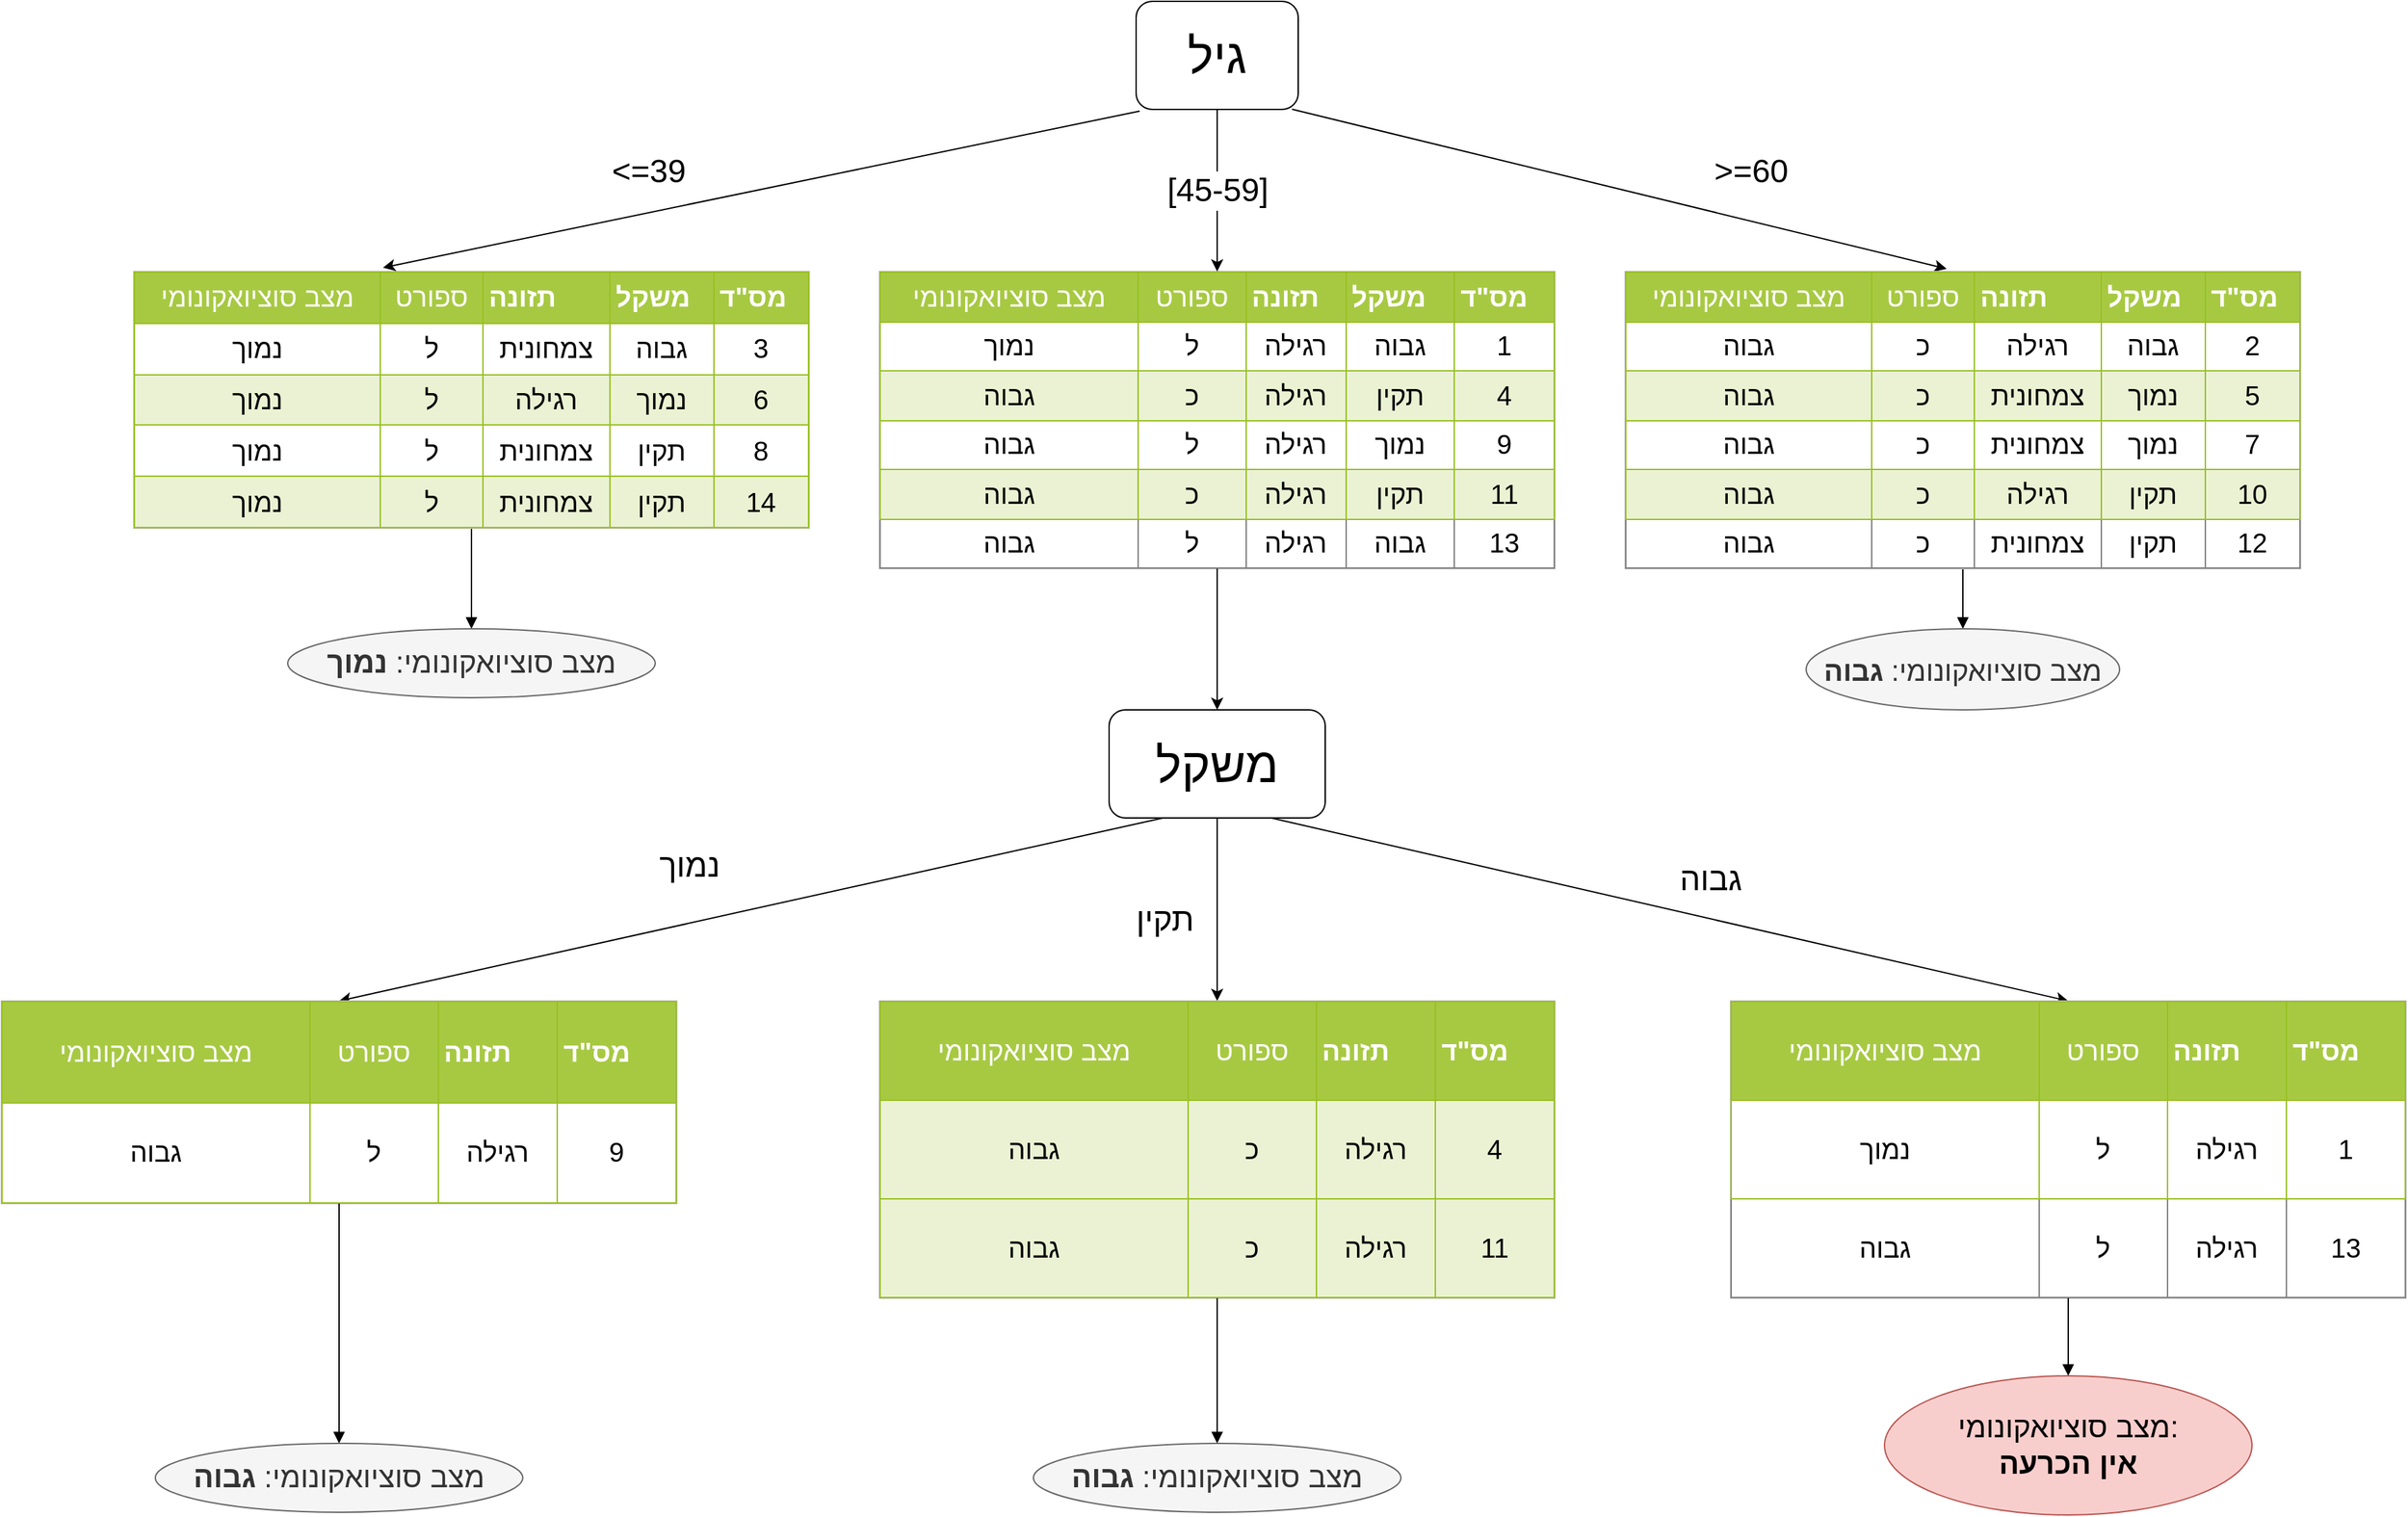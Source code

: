 <mxfile version="10.6.0" type="device"><diagram id="D03XlrAJMSTmHfJp3gH_" name="Page-1"><mxGraphModel dx="2712" dy="965" grid="1" gridSize="10" guides="1" tooltips="1" connect="1" arrows="1" fold="1" page="1" pageScale="1" pageWidth="827" pageHeight="1169" math="0" shadow="0"><root><mxCell id="0"/><mxCell id="1" parent="0"/><mxCell id="60ocWj94BuR8xVjYnpqE-7" value="&lt;table border=&quot;1&quot; width=&quot;100%&quot; cellpadding=&quot;4&quot; style=&quot;text-align: center ; width: 100% ; height: 100% ; border-collapse: collapse ; font-size: 20px&quot;&gt;&lt;tbody&gt;&lt;tr style=&quot;background-color: #a7c942 ; color: #ffffff ; border: 1px solid #98bf21&quot;&gt;&lt;td&gt;&lt;font style=&quot;font-size: 20px&quot;&gt;מצב סוציואקונומי&lt;/font&gt;&lt;/td&gt;&lt;td&gt;&lt;font style=&quot;font-size: 20px&quot;&gt;ספורט&lt;/font&gt;&lt;/td&gt;&lt;th align=&quot;left&quot;&gt;&lt;font style=&quot;font-size: 20px&quot;&gt;תזונה&lt;/font&gt;&lt;/th&gt;&lt;th align=&quot;left&quot;&gt;&lt;font style=&quot;font-size: 20px&quot;&gt;משקל&lt;/font&gt;&lt;/th&gt;&lt;th align=&quot;left&quot;&gt;&lt;font style=&quot;font-size: 20px&quot;&gt;מס&quot;ד&lt;/font&gt;&lt;/th&gt;&lt;/tr&gt;&lt;tr style=&quot;border: 1px solid #98bf21&quot;&gt;&lt;td&gt;&lt;font style=&quot;font-size: 20px&quot;&gt;נמוך&lt;/font&gt;&lt;/td&gt;&lt;td&gt;&lt;font style=&quot;font-size: 20px&quot;&gt;ל&lt;/font&gt;&lt;/td&gt;&lt;td&gt;&lt;font style=&quot;font-size: 20px&quot;&gt;רגילה&lt;/font&gt;&lt;/td&gt;&lt;td&gt;&lt;font style=&quot;font-size: 20px&quot;&gt;גבוה&lt;/font&gt;&lt;/td&gt;&lt;td&gt;&lt;font style=&quot;font-size: 20px&quot;&gt;1&lt;/font&gt;&lt;/td&gt;&lt;/tr&gt;&lt;tr style=&quot;background-color: #eaf2d3 ; border: 1px solid #98bf21&quot;&gt;&lt;td&gt;&lt;font style=&quot;font-size: 20px&quot;&gt;גבוה&lt;/font&gt;&lt;/td&gt;&lt;td&gt;&lt;font style=&quot;font-size: 20px&quot;&gt;כ&lt;br&gt;&lt;/font&gt;&lt;/td&gt;&lt;td&gt;&lt;font style=&quot;font-size: 20px&quot;&gt;רגילה&lt;br&gt;&lt;/font&gt;&lt;/td&gt;&lt;td&gt;&lt;font style=&quot;font-size: 20px&quot;&gt;תקין&lt;/font&gt;&lt;/td&gt;&lt;td&gt;&lt;font style=&quot;font-size: 20px&quot;&gt;4&lt;/font&gt;&lt;/td&gt;&lt;/tr&gt;&lt;tr style=&quot;border: 1px solid #98bf21&quot;&gt;&lt;td&gt;&lt;font style=&quot;font-size: 20px&quot;&gt;גבוה&lt;br&gt;&lt;/font&gt;&lt;/td&gt;&lt;td&gt;&lt;font style=&quot;font-size: 20px&quot;&gt;ל&lt;br&gt;&lt;/font&gt;&lt;/td&gt;&lt;td&gt;&lt;font style=&quot;font-size: 20px&quot;&gt;רגילה&lt;br&gt;&lt;/font&gt;&lt;/td&gt;&lt;td&gt;&lt;font style=&quot;font-size: 20px&quot;&gt;נמוך&lt;/font&gt;&lt;/td&gt;&lt;td&gt;&lt;font style=&quot;font-size: 20px&quot;&gt;9&lt;/font&gt;&lt;/td&gt;&lt;/tr&gt;&lt;tr style=&quot;background-color: #eaf2d3 ; border: 1px solid #98bf21&quot;&gt;&lt;td&gt;&lt;font style=&quot;font-size: 20px&quot;&gt;גבוה&lt;br&gt;&lt;/font&gt;&lt;/td&gt;&lt;td&gt;&lt;font style=&quot;font-size: 20px&quot;&gt;כ&lt;br&gt;&lt;/font&gt;&lt;/td&gt;&lt;td&gt;&lt;font style=&quot;font-size: 20px&quot;&gt;רגילה&lt;/font&gt;&lt;/td&gt;&lt;td&gt;&lt;font style=&quot;font-size: 20px&quot;&gt;תקין&lt;/font&gt;&lt;/td&gt;&lt;td&gt;&lt;font style=&quot;font-size: 20px&quot;&gt;11&lt;/font&gt;&lt;/td&gt;&lt;/tr&gt;&lt;tr&gt;&lt;td&gt;&lt;font style=&quot;font-size: 20px&quot;&gt;גבוה&lt;br&gt;&lt;/font&gt;&lt;/td&gt;&lt;td&gt;&lt;font style=&quot;font-size: 20px&quot;&gt;ל&lt;br&gt;&lt;/font&gt;&lt;/td&gt;&lt;td&gt;&lt;font style=&quot;font-size: 20px&quot;&gt;רגילה&lt;br&gt;&lt;/font&gt;&lt;/td&gt;&lt;td&gt;&lt;font style=&quot;font-size: 20px&quot;&gt;גבוה&lt;/font&gt;&lt;/td&gt;&lt;td&gt;&lt;font style=&quot;font-size: 20px&quot;&gt;13&lt;br&gt;&lt;/font&gt;&lt;/td&gt;&lt;/tr&gt;&lt;/tbody&gt;&lt;/table&gt;" style="text;html=1;strokeColor=#c0c0c0;fillColor=#ffffff;overflow=fill;rounded=0;" vertex="1" parent="1"><mxGeometry x="210" y="300" width="500" height="220" as="geometry"/></mxCell><mxCell id="60ocWj94BuR8xVjYnpqE-12" value="&lt;font style=&quot;font-size: 24px&quot;&gt;[45-59]&lt;/font&gt;" style="edgeStyle=orthogonalEdgeStyle;rounded=0;orthogonalLoop=1;jettySize=auto;html=1;exitX=0.5;exitY=1;exitDx=0;exitDy=0;entryX=0.5;entryY=0;entryDx=0;entryDy=0;" edge="1" parent="1" source="60ocWj94BuR8xVjYnpqE-10" target="60ocWj94BuR8xVjYnpqE-7"><mxGeometry relative="1" as="geometry"><mxPoint x="460" y="240" as="targetPoint"/></mxGeometry></mxCell><mxCell id="60ocWj94BuR8xVjYnpqE-10" value="&lt;font style=&quot;font-size: 36px&quot;&gt;גיל&lt;/font&gt;" style="rounded=1;whiteSpace=wrap;html=1;" vertex="1" parent="1"><mxGeometry x="400" y="100" width="120" height="80" as="geometry"/></mxCell><mxCell id="60ocWj94BuR8xVjYnpqE-18" value="" style="endArrow=classic;html=1;exitX=0.962;exitY=0.999;exitDx=0;exitDy=0;exitPerimeter=0;" edge="1" parent="1" source="60ocWj94BuR8xVjYnpqE-10"><mxGeometry width="50" height="50" relative="1" as="geometry"><mxPoint x="600" y="220" as="sourcePoint"/><mxPoint x="1000" y="298" as="targetPoint"/></mxGeometry></mxCell><mxCell id="60ocWj94BuR8xVjYnpqE-37" style="edgeStyle=orthogonalEdgeStyle;rounded=0;orthogonalLoop=1;jettySize=auto;html=1;entryX=0.5;entryY=0;entryDx=0;entryDy=0;endArrow=block;endFill=1;" edge="1" parent="1" source="60ocWj94BuR8xVjYnpqE-19" target="60ocWj94BuR8xVjYnpqE-36"><mxGeometry relative="1" as="geometry"/></mxCell><mxCell id="60ocWj94BuR8xVjYnpqE-19" value="&lt;table border=&quot;1&quot; width=&quot;100%&quot; cellpadding=&quot;4&quot; style=&quot;text-align: center ; width: 100% ; height: 100% ; border-collapse: collapse ; font-size: 20px&quot;&gt;&lt;tbody&gt;&lt;tr style=&quot;background-color: #a7c942 ; color: #ffffff ; border: 1px solid #98bf21&quot;&gt;&lt;td&gt;&lt;font style=&quot;font-size: 20px&quot;&gt;מצב סוציואקונומי&lt;/font&gt;&lt;/td&gt;&lt;td&gt;&lt;font style=&quot;font-size: 20px&quot;&gt;ספורט&lt;/font&gt;&lt;/td&gt;&lt;th align=&quot;left&quot;&gt;&lt;font style=&quot;font-size: 20px&quot;&gt;תזונה&lt;/font&gt;&lt;/th&gt;&lt;th align=&quot;left&quot;&gt;&lt;font style=&quot;font-size: 20px&quot;&gt;משקל&lt;/font&gt;&lt;/th&gt;&lt;th align=&quot;left&quot;&gt;&lt;font style=&quot;font-size: 20px&quot;&gt;מס&quot;ד&lt;/font&gt;&lt;/th&gt;&lt;/tr&gt;&lt;tr style=&quot;border: 1px solid #98bf21&quot;&gt;&lt;td&gt;&lt;font style=&quot;font-size: 20px&quot;&gt;גבוה&lt;br&gt;&lt;/font&gt;&lt;/td&gt;&lt;td&gt;&lt;font style=&quot;font-size: 20px&quot;&gt;כ&lt;/font&gt;&lt;/td&gt;&lt;td&gt;&lt;font style=&quot;font-size: 20px&quot;&gt;רגילה&lt;/font&gt;&lt;/td&gt;&lt;td&gt;&lt;font style=&quot;font-size: 20px&quot;&gt;גבוה&lt;/font&gt;&lt;/td&gt;&lt;td&gt;&lt;font style=&quot;font-size: 20px&quot;&gt;2&lt;/font&gt;&lt;/td&gt;&lt;/tr&gt;&lt;tr style=&quot;background-color: #eaf2d3 ; border: 1px solid #98bf21&quot;&gt;&lt;td&gt;&lt;font style=&quot;font-size: 20px&quot;&gt;גבוה&lt;/font&gt;&lt;/td&gt;&lt;td&gt;&lt;font style=&quot;font-size: 20px&quot;&gt;כ&lt;br&gt;&lt;/font&gt;&lt;/td&gt;&lt;td&gt;&lt;font style=&quot;font-size: 20px&quot;&gt;צמחונית&lt;br&gt;&lt;/font&gt;&lt;/td&gt;&lt;td&gt;&lt;font style=&quot;font-size: 20px&quot;&gt;נמוך&lt;/font&gt;&lt;/td&gt;&lt;td&gt;&lt;font style=&quot;font-size: 20px&quot;&gt;5&lt;/font&gt;&lt;/td&gt;&lt;/tr&gt;&lt;tr style=&quot;border: 1px solid #98bf21&quot;&gt;&lt;td&gt;&lt;font style=&quot;font-size: 20px&quot;&gt;גבוה&lt;br&gt;&lt;/font&gt;&lt;/td&gt;&lt;td&gt;&lt;font style=&quot;font-size: 20px&quot;&gt;כ&lt;br&gt;&lt;/font&gt;&lt;/td&gt;&lt;td&gt;&lt;font style=&quot;font-size: 20px&quot;&gt;צמחונית&lt;br&gt;&lt;/font&gt;&lt;/td&gt;&lt;td&gt;&lt;font style=&quot;font-size: 20px&quot;&gt;נמוך&lt;/font&gt;&lt;/td&gt;&lt;td&gt;&lt;font style=&quot;font-size: 20px&quot;&gt;7&lt;/font&gt;&lt;/td&gt;&lt;/tr&gt;&lt;tr style=&quot;background-color: #eaf2d3 ; border: 1px solid #98bf21&quot;&gt;&lt;td&gt;&lt;font style=&quot;font-size: 20px&quot;&gt;גבוה&lt;br&gt;&lt;/font&gt;&lt;/td&gt;&lt;td&gt;&lt;font style=&quot;font-size: 20px&quot;&gt;כ&lt;br&gt;&lt;/font&gt;&lt;/td&gt;&lt;td&gt;&lt;font style=&quot;font-size: 20px&quot;&gt;רגילה&lt;/font&gt;&lt;/td&gt;&lt;td&gt;&lt;font style=&quot;font-size: 20px&quot;&gt;תקין&lt;/font&gt;&lt;/td&gt;&lt;td&gt;&lt;font style=&quot;font-size: 20px&quot;&gt;10&lt;/font&gt;&lt;/td&gt;&lt;/tr&gt;&lt;tr&gt;&lt;td&gt;&lt;font style=&quot;font-size: 20px&quot;&gt;גבוה&lt;br&gt;&lt;/font&gt;&lt;/td&gt;&lt;td&gt;&lt;font style=&quot;font-size: 20px&quot;&gt;כ&lt;br&gt;&lt;/font&gt;&lt;/td&gt;&lt;td&gt;&lt;font style=&quot;font-size: 20px&quot;&gt;צמחונית&lt;br&gt;&lt;/font&gt;&lt;/td&gt;&lt;td&gt;&lt;font style=&quot;font-size: 20px&quot;&gt;תקין&lt;br&gt;&lt;/font&gt;&lt;/td&gt;&lt;td&gt;&lt;font style=&quot;font-size: 20px&quot;&gt;12&lt;br&gt;&lt;/font&gt;&lt;/td&gt;&lt;/tr&gt;&lt;/tbody&gt;&lt;/table&gt;" style="text;html=1;strokeColor=#c0c0c0;fillColor=#ffffff;overflow=fill;rounded=0;" vertex="1" parent="1"><mxGeometry x="762" y="300" width="500" height="220" as="geometry"/></mxCell><mxCell id="60ocWj94BuR8xVjYnpqE-20" value="&lt;span style=&quot;font-size: 24px&quot;&gt;&amp;gt;=60&lt;/span&gt;" style="text;html=1;" vertex="1" parent="1"><mxGeometry x="826" y="205" width="60" height="30" as="geometry"/></mxCell><mxCell id="60ocWj94BuR8xVjYnpqE-39" style="edgeStyle=orthogonalEdgeStyle;rounded=0;orthogonalLoop=1;jettySize=auto;html=1;exitX=0.5;exitY=1;exitDx=0;exitDy=0;entryX=0.5;entryY=0;entryDx=0;entryDy=0;endArrow=block;endFill=1;" edge="1" parent="1" source="60ocWj94BuR8xVjYnpqE-22" target="60ocWj94BuR8xVjYnpqE-40"><mxGeometry relative="1" as="geometry"><mxPoint x="-92.571" y="560.429" as="targetPoint"/></mxGeometry></mxCell><mxCell id="60ocWj94BuR8xVjYnpqE-22" value="&lt;table border=&quot;1&quot; width=&quot;100%&quot; cellpadding=&quot;4&quot; style=&quot;text-align: center ; width: 100% ; height: 100% ; border-collapse: collapse ; font-size: 20px&quot;&gt;&lt;tbody&gt;&lt;tr style=&quot;background-color: #a7c942 ; color: #ffffff ; border: 1px solid #98bf21&quot;&gt;&lt;td&gt;&lt;font style=&quot;font-size: 20px&quot;&gt;מצב סוציואקונומי&lt;/font&gt;&lt;/td&gt;&lt;td&gt;&lt;font style=&quot;font-size: 20px&quot;&gt;ספורט&lt;/font&gt;&lt;/td&gt;&lt;th align=&quot;left&quot;&gt;&lt;font style=&quot;font-size: 20px&quot;&gt;תזונה&lt;/font&gt;&lt;/th&gt;&lt;th align=&quot;left&quot;&gt;&lt;font style=&quot;font-size: 20px&quot;&gt;משקל&lt;/font&gt;&lt;/th&gt;&lt;th align=&quot;left&quot;&gt;&lt;font style=&quot;font-size: 20px&quot;&gt;מס&quot;ד&lt;/font&gt;&lt;/th&gt;&lt;/tr&gt;&lt;tr style=&quot;border: 1px solid #98bf21&quot;&gt;&lt;td&gt;&lt;font style=&quot;font-size: 20px&quot;&gt;נמוך&lt;/font&gt;&lt;/td&gt;&lt;td&gt;&lt;font style=&quot;font-size: 20px&quot;&gt;ל&lt;/font&gt;&lt;/td&gt;&lt;td&gt;&lt;font style=&quot;font-size: 20px&quot;&gt;צמחונית&lt;/font&gt;&lt;/td&gt;&lt;td&gt;&lt;font style=&quot;font-size: 20px&quot;&gt;גבוה&lt;/font&gt;&lt;/td&gt;&lt;td&gt;&lt;font style=&quot;font-size: 20px&quot;&gt;3&lt;/font&gt;&lt;/td&gt;&lt;/tr&gt;&lt;tr style=&quot;background-color: #eaf2d3 ; border: 1px solid #98bf21&quot;&gt;&lt;td&gt;&lt;font style=&quot;font-size: 20px&quot;&gt;נמוך&lt;br&gt;&lt;/font&gt;&lt;/td&gt;&lt;td&gt;&lt;font style=&quot;font-size: 20px&quot;&gt;ל&lt;br&gt;&lt;/font&gt;&lt;/td&gt;&lt;td&gt;&lt;font style=&quot;font-size: 20px&quot;&gt;רגילה&lt;br&gt;&lt;/font&gt;&lt;/td&gt;&lt;td&gt;&lt;font style=&quot;font-size: 20px&quot;&gt;נמוך&lt;/font&gt;&lt;/td&gt;&lt;td&gt;&lt;font style=&quot;font-size: 20px&quot;&gt;6&lt;/font&gt;&lt;/td&gt;&lt;/tr&gt;&lt;tr style=&quot;border: 1px solid #98bf21&quot;&gt;&lt;td&gt;&lt;font style=&quot;font-size: 20px&quot;&gt;נמוך&lt;br&gt;&lt;/font&gt;&lt;/td&gt;&lt;td&gt;&lt;font style=&quot;font-size: 20px&quot;&gt;ל&lt;br&gt;&lt;/font&gt;&lt;/td&gt;&lt;td&gt;&lt;font style=&quot;font-size: 20px&quot;&gt;צמחונית&lt;br&gt;&lt;/font&gt;&lt;/td&gt;&lt;td&gt;&lt;font style=&quot;font-size: 20px&quot;&gt;תקין&lt;br&gt;&lt;/font&gt;&lt;/td&gt;&lt;td&gt;&lt;font style=&quot;font-size: 20px&quot;&gt;8&lt;/font&gt;&lt;/td&gt;&lt;/tr&gt;&lt;tr style=&quot;background-color: #eaf2d3 ; border: 1px solid #98bf21&quot;&gt;&lt;td&gt;&lt;font style=&quot;font-size: 20px&quot;&gt;נמוך&lt;br&gt;&lt;/font&gt;&lt;/td&gt;&lt;td&gt;&lt;font style=&quot;font-size: 20px&quot;&gt;ל&lt;br&gt;&lt;/font&gt;&lt;/td&gt;&lt;td&gt;&lt;font style=&quot;font-size: 20px&quot;&gt;צמחונית&lt;br&gt;&lt;/font&gt;&lt;/td&gt;&lt;td&gt;&lt;font style=&quot;font-size: 20px&quot;&gt;תקין&lt;/font&gt;&lt;/td&gt;&lt;td&gt;&lt;font style=&quot;font-size: 20px&quot;&gt;14&lt;/font&gt;&lt;/td&gt;&lt;/tr&gt;&lt;/tbody&gt;&lt;/table&gt;" style="text;html=1;strokeColor=#c0c0c0;fillColor=#ffffff;overflow=fill;rounded=0;" vertex="1" parent="1"><mxGeometry x="-342" y="300" width="500" height="190" as="geometry"/></mxCell><mxCell id="60ocWj94BuR8xVjYnpqE-23" value="" style="endArrow=classic;html=1;exitX=0.022;exitY=1.015;exitDx=0;exitDy=0;exitPerimeter=0;entryX=0.369;entryY=-0.015;entryDx=0;entryDy=0;entryPerimeter=0;" edge="1" parent="1" source="60ocWj94BuR8xVjYnpqE-10" target="60ocWj94BuR8xVjYnpqE-22"><mxGeometry width="50" height="50" relative="1" as="geometry"><mxPoint x="-130" y="99.929" as="sourcePoint"/><mxPoint x="354" y="237.5" as="targetPoint"/></mxGeometry></mxCell><mxCell id="60ocWj94BuR8xVjYnpqE-24" value="&lt;span style=&quot;font-size: 24px&quot;&gt;&amp;lt;=39&lt;/span&gt;" style="text;html=1;" vertex="1" parent="1"><mxGeometry x="10" y="205" width="60" height="30" as="geometry"/></mxCell><mxCell id="60ocWj94BuR8xVjYnpqE-36" value="&lt;font style=&quot;font-size: 21px&quot;&gt;מצב סוציואקונומי: &lt;b&gt;גבוה&lt;/b&gt;&lt;/font&gt;" style="ellipse;whiteSpace=wrap;html=1;fillColor=#f5f5f5;strokeColor=#666666;fontColor=#333333;" vertex="1" parent="1"><mxGeometry x="896" y="564.5" width="232" height="60" as="geometry"/></mxCell><mxCell id="60ocWj94BuR8xVjYnpqE-40" value="&lt;font style=&quot;font-size: 22px&quot;&gt;מצב סוציואקונומי: &lt;b&gt;נמוך&lt;/b&gt;&lt;/font&gt;" style="ellipse;whiteSpace=wrap;html=1;fillColor=#f5f5f5;strokeColor=#666666;fontColor=#333333;" vertex="1" parent="1"><mxGeometry x="-228" y="564.5" width="272" height="51" as="geometry"/></mxCell><mxCell id="60ocWj94BuR8xVjYnpqE-43" value="" style="endArrow=classic;html=1;exitX=0.75;exitY=1;exitDx=0;exitDy=0;entryX=0.5;entryY=0;entryDx=0;entryDy=0;endFill=1;" edge="1" parent="1" source="60ocWj94BuR8xVjYnpqE-64" target="60ocWj94BuR8xVjYnpqE-45"><mxGeometry width="50" height="50" relative="1" as="geometry"><mxPoint x="371" y="640" as="sourcePoint"/><mxPoint x="850" y="770" as="targetPoint"/></mxGeometry></mxCell><mxCell id="60ocWj94BuR8xVjYnpqE-44" value="&lt;font style=&quot;font-size: 24px&quot;&gt;גבוה&lt;/font&gt;" style="text;html=1;resizable=0;points=[];align=center;verticalAlign=middle;labelBackgroundColor=#ffffff;" vertex="1" connectable="0" parent="60ocWj94BuR8xVjYnpqE-43"><mxGeometry x="0.41" y="-6" relative="1" as="geometry"><mxPoint x="-90.5" y="-56" as="offset"/></mxGeometry></mxCell><mxCell id="60ocWj94BuR8xVjYnpqE-45" value="&lt;table border=&quot;1&quot; width=&quot;100%&quot; cellpadding=&quot;4&quot; style=&quot;text-align: center ; width: 100% ; height: 100% ; border-collapse: collapse ; font-size: 20px&quot;&gt;&lt;tbody&gt;&lt;tr style=&quot;background-color: #a7c942 ; color: #ffffff ; border: 1px solid #98bf21&quot;&gt;&lt;td&gt;&lt;font style=&quot;font-size: 20px&quot;&gt;מצב סוציואקונומי&lt;/font&gt;&lt;/td&gt;&lt;td&gt;&lt;font style=&quot;font-size: 20px&quot;&gt;ספורט&lt;/font&gt;&lt;/td&gt;&lt;th align=&quot;left&quot;&gt;&lt;font style=&quot;font-size: 20px&quot;&gt;תזונה&lt;/font&gt;&lt;/th&gt;&lt;th align=&quot;left&quot;&gt;&lt;font style=&quot;font-size: 20px&quot;&gt;מס&quot;ד&lt;/font&gt;&lt;/th&gt;&lt;/tr&gt;&lt;tr style=&quot;border: 1px solid #98bf21&quot;&gt;&lt;td&gt;&lt;font style=&quot;font-size: 20px&quot;&gt;נמוך&lt;/font&gt;&lt;/td&gt;&lt;td&gt;&lt;font style=&quot;font-size: 20px&quot;&gt;ל&lt;/font&gt;&lt;/td&gt;&lt;td&gt;&lt;font style=&quot;font-size: 20px&quot;&gt;רגילה&lt;/font&gt;&lt;/td&gt;&lt;td&gt;&lt;font style=&quot;font-size: 20px&quot;&gt;1&lt;/font&gt;&lt;/td&gt;&lt;/tr&gt;&lt;tr&gt;&lt;td&gt;&lt;font style=&quot;font-size: 20px&quot;&gt;גבוה&lt;br&gt;&lt;/font&gt;&lt;/td&gt;&lt;td&gt;&lt;font style=&quot;font-size: 20px&quot;&gt;ל&lt;br&gt;&lt;/font&gt;&lt;/td&gt;&lt;td&gt;&lt;font style=&quot;font-size: 20px&quot;&gt;רגילה&lt;br&gt;&lt;/font&gt;&lt;/td&gt;&lt;td&gt;&lt;font style=&quot;font-size: 20px&quot;&gt;13&lt;br&gt;&lt;/font&gt;&lt;/td&gt;&lt;/tr&gt;&lt;/tbody&gt;&lt;/table&gt;" style="text;html=1;strokeColor=#c0c0c0;fillColor=#ffffff;overflow=fill;rounded=0;" vertex="1" parent="1"><mxGeometry x="840" y="840" width="500" height="220" as="geometry"/></mxCell><mxCell id="60ocWj94BuR8xVjYnpqE-47" value="" style="endArrow=classic;html=1;exitX=0.5;exitY=1;exitDx=0;exitDy=0;endFill=1;" edge="1" parent="1" source="60ocWj94BuR8xVjYnpqE-64" target="60ocWj94BuR8xVjYnpqE-49"><mxGeometry width="50" height="50" relative="1" as="geometry"><mxPoint x="256" y="590" as="sourcePoint"/><mxPoint x="479" y="750" as="targetPoint"/></mxGeometry></mxCell><mxCell id="60ocWj94BuR8xVjYnpqE-48" value="&lt;font style=&quot;font-size: 24px&quot;&gt;תקין&lt;br&gt;&lt;/font&gt;" style="text;html=1;resizable=0;points=[];align=center;verticalAlign=middle;labelBackgroundColor=#ffffff;" vertex="1" connectable="0" parent="60ocWj94BuR8xVjYnpqE-47"><mxGeometry x="0.41" y="-6" relative="1" as="geometry"><mxPoint x="-33" y="-20" as="offset"/></mxGeometry></mxCell><mxCell id="60ocWj94BuR8xVjYnpqE-49" value="&lt;table border=&quot;1&quot; width=&quot;100%&quot; cellpadding=&quot;4&quot; style=&quot;text-align: center ; width: 100% ; height: 100% ; border-collapse: collapse ; font-size: 20px&quot;&gt;&lt;tbody&gt;&lt;tr style=&quot;background-color: #a7c942 ; color: #ffffff ; border: 1px solid #98bf21&quot;&gt;&lt;td&gt;&lt;font style=&quot;font-size: 20px&quot;&gt;מצב סוציואקונומי&lt;/font&gt;&lt;/td&gt;&lt;td&gt;&lt;font style=&quot;font-size: 20px&quot;&gt;ספורט&lt;/font&gt;&lt;/td&gt;&lt;th align=&quot;left&quot;&gt;&lt;font style=&quot;font-size: 20px&quot;&gt;תזונה&lt;/font&gt;&lt;/th&gt;&lt;th align=&quot;left&quot;&gt;&lt;font style=&quot;font-size: 20px&quot;&gt;מס&quot;ד&lt;/font&gt;&lt;/th&gt;&lt;/tr&gt;&lt;tr style=&quot;background-color: #eaf2d3 ; border: 1px solid #98bf21&quot;&gt;&lt;td&gt;&lt;font style=&quot;font-size: 20px&quot;&gt;גבוה&lt;/font&gt;&lt;/td&gt;&lt;td&gt;&lt;font style=&quot;font-size: 20px&quot;&gt;כ&lt;br&gt;&lt;/font&gt;&lt;/td&gt;&lt;td&gt;&lt;font style=&quot;font-size: 20px&quot;&gt;רגילה&lt;br&gt;&lt;/font&gt;&lt;/td&gt;&lt;td&gt;&lt;font style=&quot;font-size: 20px&quot;&gt;4&lt;/font&gt;&lt;/td&gt;&lt;/tr&gt;&lt;tr style=&quot;background-color: #eaf2d3 ; border: 1px solid #98bf21&quot;&gt;&lt;td&gt;&lt;font style=&quot;font-size: 20px&quot;&gt;גבוה&lt;br&gt;&lt;/font&gt;&lt;/td&gt;&lt;td&gt;&lt;font style=&quot;font-size: 20px&quot;&gt;כ&lt;br&gt;&lt;/font&gt;&lt;/td&gt;&lt;td&gt;&lt;font style=&quot;font-size: 20px&quot;&gt;רגילה&lt;/font&gt;&lt;/td&gt;&lt;td&gt;&lt;font style=&quot;font-size: 20px&quot;&gt;11&lt;/font&gt;&lt;/td&gt;&lt;/tr&gt;&lt;/tbody&gt;&lt;/table&gt;" style="text;html=1;strokeColor=#c0c0c0;fillColor=#ffffff;overflow=fill;rounded=0;" vertex="1" parent="1"><mxGeometry x="210" y="840" width="500" height="220" as="geometry"/></mxCell><mxCell id="60ocWj94BuR8xVjYnpqE-50" value="" style="endArrow=classic;html=1;endFill=1;entryX=0.5;entryY=0;entryDx=0;entryDy=0;exitX=0.25;exitY=1;exitDx=0;exitDy=0;" edge="1" parent="1" source="60ocWj94BuR8xVjYnpqE-64" target="60ocWj94BuR8xVjYnpqE-52"><mxGeometry width="50" height="50" relative="1" as="geometry"><mxPoint x="-370" y="730" as="sourcePoint"/><mxPoint x="-60" y="730" as="targetPoint"/></mxGeometry></mxCell><mxCell id="60ocWj94BuR8xVjYnpqE-51" value="&lt;font style=&quot;font-size: 24px&quot;&gt;נמוך&lt;br&gt;&lt;/font&gt;" style="text;html=1;resizable=0;points=[];align=center;verticalAlign=middle;labelBackgroundColor=#ffffff;" vertex="1" connectable="0" parent="60ocWj94BuR8xVjYnpqE-50"><mxGeometry x="0.41" y="-6" relative="1" as="geometry"><mxPoint x="80.5" y="-54" as="offset"/></mxGeometry></mxCell><mxCell id="60ocWj94BuR8xVjYnpqE-52" value="&lt;table border=&quot;1&quot; width=&quot;100%&quot; cellpadding=&quot;4&quot; style=&quot;text-align: center ; width: 100% ; height: 100% ; border-collapse: collapse ; font-size: 20px&quot;&gt;&lt;tbody&gt;&lt;tr style=&quot;background-color: #a7c942 ; color: #ffffff ; border: 1px solid #98bf21&quot;&gt;&lt;td&gt;&lt;font style=&quot;font-size: 20px&quot;&gt;מצב סוציואקונומי&lt;/font&gt;&lt;/td&gt;&lt;td&gt;&lt;font style=&quot;font-size: 20px&quot;&gt;ספורט&lt;/font&gt;&lt;/td&gt;&lt;th align=&quot;left&quot;&gt;&lt;font style=&quot;font-size: 20px&quot;&gt;תזונה&lt;/font&gt;&lt;/th&gt;&lt;th align=&quot;left&quot;&gt;&lt;font style=&quot;font-size: 20px&quot;&gt;מס&quot;ד&lt;/font&gt;&lt;/th&gt;&lt;/tr&gt;&lt;tr style=&quot;border: 1px solid #98bf21&quot;&gt;&lt;td&gt;&lt;font style=&quot;font-size: 20px&quot;&gt;גבוה&lt;br&gt;&lt;/font&gt;&lt;/td&gt;&lt;td&gt;&lt;font style=&quot;font-size: 20px&quot;&gt;ל&lt;br&gt;&lt;/font&gt;&lt;/td&gt;&lt;td&gt;&lt;font style=&quot;font-size: 20px&quot;&gt;רגילה&lt;br&gt;&lt;/font&gt;&lt;/td&gt;&lt;td&gt;&lt;font style=&quot;font-size: 20px&quot;&gt;9&lt;/font&gt;&lt;/td&gt;&lt;/tr&gt;&lt;/tbody&gt;&lt;/table&gt;" style="text;html=1;strokeColor=#c0c0c0;fillColor=#ffffff;overflow=fill;rounded=0;" vertex="1" parent="1"><mxGeometry x="-440" y="840" width="500" height="150" as="geometry"/></mxCell><mxCell id="60ocWj94BuR8xVjYnpqE-53" style="edgeStyle=orthogonalEdgeStyle;rounded=0;orthogonalLoop=1;jettySize=auto;html=1;entryX=0.5;entryY=0;entryDx=0;entryDy=0;endArrow=block;endFill=1;" edge="1" parent="1" target="60ocWj94BuR8xVjYnpqE-54" source="60ocWj94BuR8xVjYnpqE-52"><mxGeometry relative="1" as="geometry"><mxPoint x="-174" y="997" as="sourcePoint"/><mxPoint x="-174.571" y="1067.429" as="targetPoint"/></mxGeometry></mxCell><mxCell id="60ocWj94BuR8xVjYnpqE-54" value="&lt;font style=&quot;font-size: 22px&quot;&gt;מצב סוציואקונומי: &lt;b&gt;גבוה&lt;/b&gt;&lt;/font&gt;" style="ellipse;whiteSpace=wrap;html=1;fillColor=#f5f5f5;strokeColor=#666666;fontColor=#333333;" vertex="1" parent="1"><mxGeometry x="-326" y="1167.5" width="272" height="51" as="geometry"/></mxCell><mxCell id="60ocWj94BuR8xVjYnpqE-56" style="edgeStyle=orthogonalEdgeStyle;rounded=0;orthogonalLoop=1;jettySize=auto;html=1;exitX=0.5;exitY=1;exitDx=0;exitDy=0;entryX=0.5;entryY=0;entryDx=0;entryDy=0;endArrow=block;endFill=1;" edge="1" parent="1" target="60ocWj94BuR8xVjYnpqE-57" source="60ocWj94BuR8xVjYnpqE-49"><mxGeometry relative="1" as="geometry"><mxPoint x="496" y="1097" as="sourcePoint"/><mxPoint x="495.429" y="1167.429" as="targetPoint"/></mxGeometry></mxCell><mxCell id="60ocWj94BuR8xVjYnpqE-57" value="&lt;font style=&quot;font-size: 22px&quot;&gt;מצב סוציואקונומי: &lt;b&gt;גבוה&lt;/b&gt;&lt;/font&gt;" style="ellipse;whiteSpace=wrap;html=1;fillColor=#f5f5f5;strokeColor=#666666;fontColor=#333333;" vertex="1" parent="1"><mxGeometry x="324" y="1167.5" width="272" height="51" as="geometry"/></mxCell><mxCell id="60ocWj94BuR8xVjYnpqE-62" style="edgeStyle=orthogonalEdgeStyle;rounded=0;orthogonalLoop=1;jettySize=auto;html=1;entryX=0.5;entryY=0;entryDx=0;entryDy=0;endArrow=block;endFill=1;" edge="1" parent="1" target="60ocWj94BuR8xVjYnpqE-63" source="60ocWj94BuR8xVjYnpqE-45"><mxGeometry relative="1" as="geometry"><mxPoint x="1090.5" y="1060" as="sourcePoint"/><mxPoint x="1105.429" y="1167.429" as="targetPoint"/></mxGeometry></mxCell><mxCell id="60ocWj94BuR8xVjYnpqE-63" value="&lt;font style=&quot;font-size: 22px&quot;&gt;מצב סוציואקונומי: &lt;br&gt;&lt;b&gt;אין הכרעה&lt;br&gt;&lt;/b&gt;&lt;/font&gt;" style="ellipse;whiteSpace=wrap;html=1;fillColor=#f8cecc;strokeColor=#b85450;" vertex="1" parent="1"><mxGeometry x="954" y="1117.5" width="272" height="103" as="geometry"/></mxCell><mxCell id="60ocWj94BuR8xVjYnpqE-64" value="&lt;font style=&quot;font-size: 36px&quot;&gt;משקל&lt;/font&gt;" style="rounded=1;whiteSpace=wrap;html=1;" vertex="1" parent="1"><mxGeometry x="380" y="624.5" width="160" height="80" as="geometry"/></mxCell><mxCell id="60ocWj94BuR8xVjYnpqE-67" value="" style="endArrow=classic;html=1;endFill=1;entryX=0.5;entryY=0;entryDx=0;entryDy=0;" edge="1" parent="1" source="60ocWj94BuR8xVjYnpqE-7" target="60ocWj94BuR8xVjYnpqE-64"><mxGeometry width="50" height="50" relative="1" as="geometry"><mxPoint x="490.5" y="705" as="sourcePoint"/><mxPoint x="490.216" y="850" as="targetPoint"/></mxGeometry></mxCell></root></mxGraphModel></diagram></mxfile>
